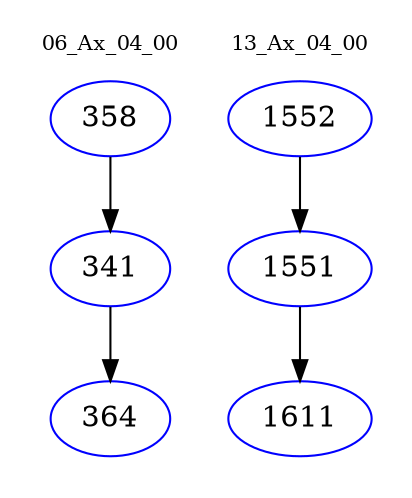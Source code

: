 digraph{
subgraph cluster_0 {
color = white
label = "06_Ax_04_00";
fontsize=10;
T0_358 [label="358", color="blue"]
T0_358 -> T0_341 [color="black"]
T0_341 [label="341", color="blue"]
T0_341 -> T0_364 [color="black"]
T0_364 [label="364", color="blue"]
}
subgraph cluster_1 {
color = white
label = "13_Ax_04_00";
fontsize=10;
T1_1552 [label="1552", color="blue"]
T1_1552 -> T1_1551 [color="black"]
T1_1551 [label="1551", color="blue"]
T1_1551 -> T1_1611 [color="black"]
T1_1611 [label="1611", color="blue"]
}
}
